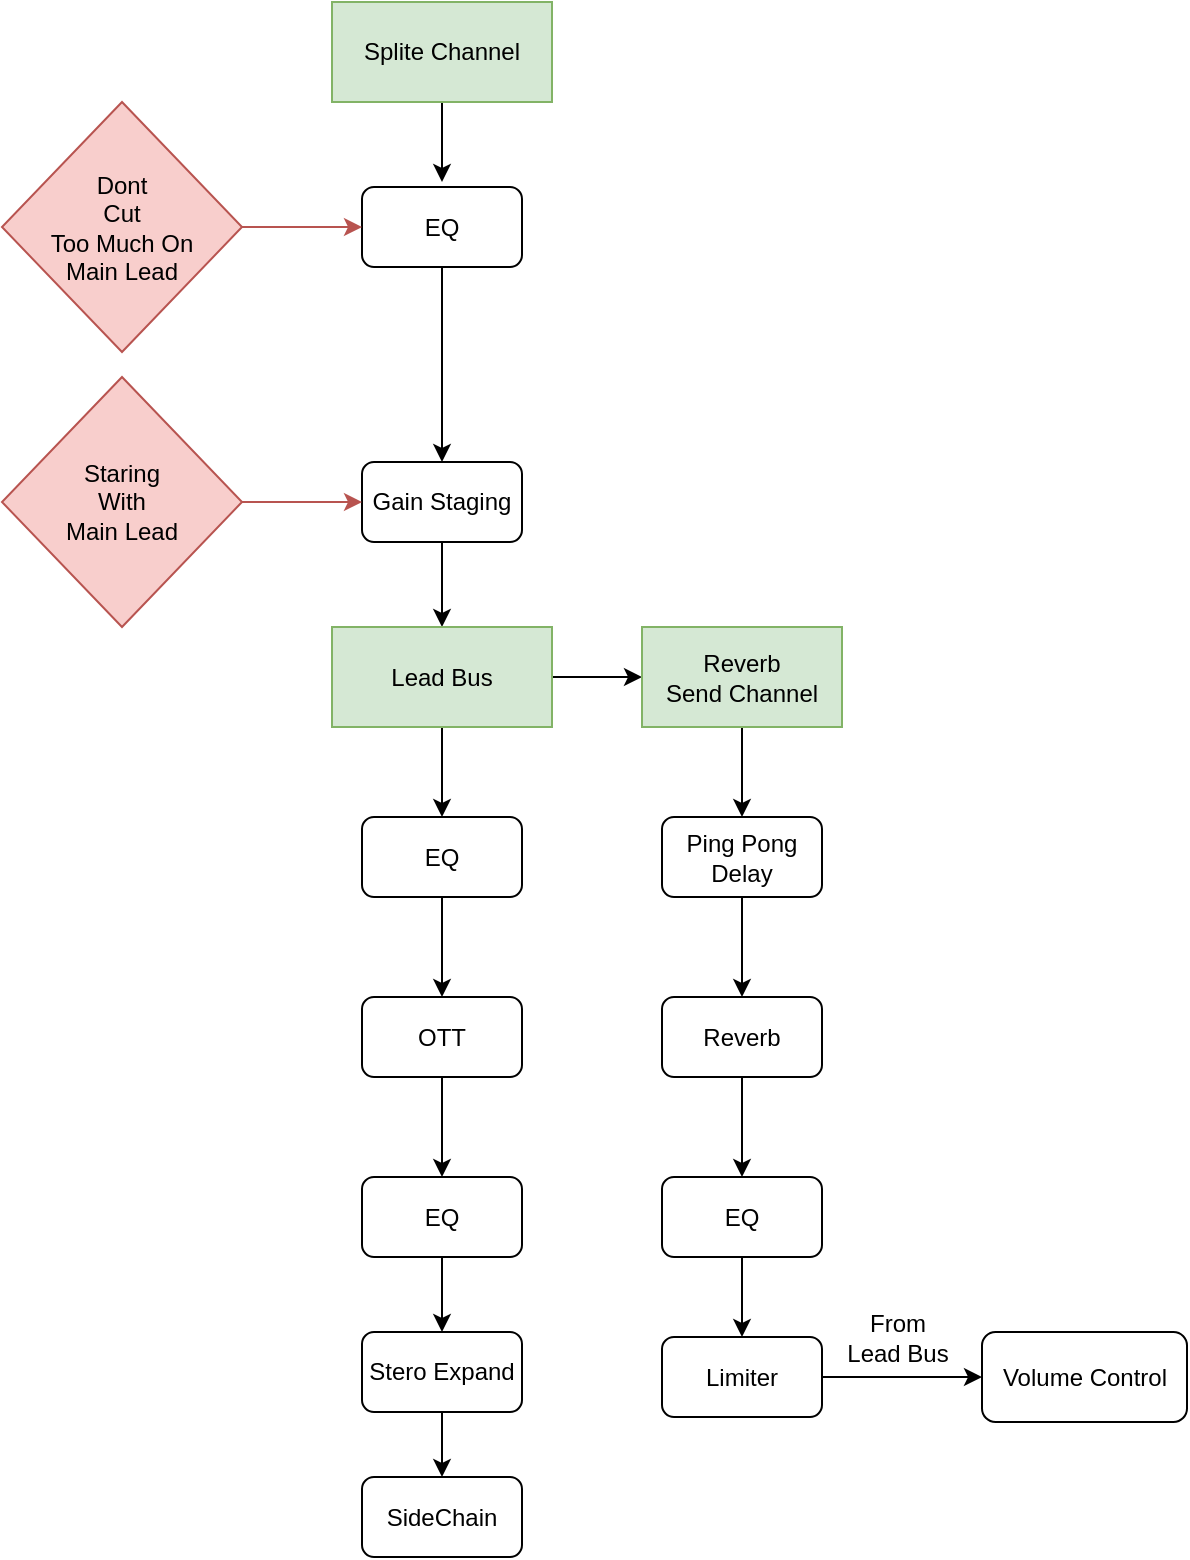 <mxfile version="13.6.9" type="github"><diagram id="Faa0M8up7OqQlo_6B9zI" name="Page-1"><mxGraphModel dx="731" dy="459" grid="1" gridSize="10" guides="1" tooltips="1" connect="1" arrows="1" fold="1" page="1" pageScale="1" pageWidth="827" pageHeight="1169" math="0" shadow="0"><root><mxCell id="0"/><mxCell id="1" parent="0"/><mxCell id="64oR0bPsaAjInLj9MCpX-5" style="edgeStyle=orthogonalEdgeStyle;rounded=0;orthogonalLoop=1;jettySize=auto;html=1;" parent="1" source="64oR0bPsaAjInLj9MCpX-1" target="64oR0bPsaAjInLj9MCpX-4" edge="1"><mxGeometry relative="1" as="geometry"/></mxCell><mxCell id="64oR0bPsaAjInLj9MCpX-1" value="EQ" style="rounded=1;whiteSpace=wrap;html=1;" parent="1" vertex="1"><mxGeometry x="200" y="402.5" width="80" height="40" as="geometry"/></mxCell><mxCell id="64oR0bPsaAjInLj9MCpX-20" style="edgeStyle=orthogonalEdgeStyle;rounded=0;orthogonalLoop=1;jettySize=auto;html=1;entryX=0.5;entryY=0;entryDx=0;entryDy=0;" parent="1" source="64oR0bPsaAjInLj9MCpX-4" edge="1"><mxGeometry relative="1" as="geometry"><mxPoint x="240" y="622.5" as="targetPoint"/></mxGeometry></mxCell><mxCell id="64oR0bPsaAjInLj9MCpX-4" value="Gain Staging" style="rounded=1;whiteSpace=wrap;html=1;" parent="1" vertex="1"><mxGeometry x="200" y="540" width="80" height="40" as="geometry"/></mxCell><mxCell id="64oR0bPsaAjInLj9MCpX-7" style="edgeStyle=orthogonalEdgeStyle;rounded=0;orthogonalLoop=1;jettySize=auto;html=1;entryX=0;entryY=0.5;entryDx=0;entryDy=0;fillColor=#f8cecc;strokeColor=#b85450;" parent="1" source="64oR0bPsaAjInLj9MCpX-6" target="64oR0bPsaAjInLj9MCpX-4" edge="1"><mxGeometry relative="1" as="geometry"/></mxCell><mxCell id="64oR0bPsaAjInLj9MCpX-6" value="Staring&lt;br&gt;With&lt;br&gt;Main Lead" style="rhombus;whiteSpace=wrap;html=1;fillColor=#f8cecc;strokeColor=#b85450;" parent="1" vertex="1"><mxGeometry x="20" y="497.5" width="120" height="125" as="geometry"/></mxCell><mxCell id="64oR0bPsaAjInLj9MCpX-9" style="edgeStyle=orthogonalEdgeStyle;rounded=0;orthogonalLoop=1;jettySize=auto;html=1;fillColor=#f8cecc;strokeColor=#b85450;" parent="1" source="64oR0bPsaAjInLj9MCpX-8" target="64oR0bPsaAjInLj9MCpX-1" edge="1"><mxGeometry relative="1" as="geometry"/></mxCell><mxCell id="64oR0bPsaAjInLj9MCpX-8" value="Dont&lt;br&gt;Cut&lt;br&gt;Too Much On&lt;br&gt;Main Lead" style="rhombus;whiteSpace=wrap;html=1;fillColor=#f8cecc;strokeColor=#b85450;" parent="1" vertex="1"><mxGeometry x="20" y="360" width="120" height="125" as="geometry"/></mxCell><mxCell id="64oR0bPsaAjInLj9MCpX-25" style="edgeStyle=orthogonalEdgeStyle;rounded=0;orthogonalLoop=1;jettySize=auto;html=1;" parent="1" source="64oR0bPsaAjInLj9MCpX-10" edge="1"><mxGeometry relative="1" as="geometry"><mxPoint x="240" y="807.5" as="targetPoint"/></mxGeometry></mxCell><mxCell id="64oR0bPsaAjInLj9MCpX-10" value="EQ" style="rounded=1;whiteSpace=wrap;html=1;" parent="1" vertex="1"><mxGeometry x="200" y="717.5" width="80" height="40" as="geometry"/></mxCell><mxCell id="64oR0bPsaAjInLj9MCpX-15" style="edgeStyle=orthogonalEdgeStyle;rounded=0;orthogonalLoop=1;jettySize=auto;html=1;" parent="1" source="64oR0bPsaAjInLj9MCpX-14" edge="1"><mxGeometry relative="1" as="geometry"><mxPoint x="240" y="400" as="targetPoint"/></mxGeometry></mxCell><mxCell id="64oR0bPsaAjInLj9MCpX-14" value="Splite Channel" style="rounded=0;whiteSpace=wrap;html=1;fillColor=#d5e8d4;strokeColor=#82b366;" parent="1" vertex="1"><mxGeometry x="185" y="310" width="110" height="50" as="geometry"/></mxCell><mxCell id="64oR0bPsaAjInLj9MCpX-56" style="edgeStyle=orthogonalEdgeStyle;rounded=0;orthogonalLoop=1;jettySize=auto;html=1;entryX=0.5;entryY=0;entryDx=0;entryDy=0;" parent="1" source="64oR0bPsaAjInLj9MCpX-27" target="64oR0bPsaAjInLj9MCpX-34" edge="1"><mxGeometry relative="1" as="geometry"/></mxCell><mxCell id="64oR0bPsaAjInLj9MCpX-27" value="OTT" style="rounded=1;whiteSpace=wrap;html=1;" parent="1" vertex="1"><mxGeometry x="200" y="807.5" width="80" height="40" as="geometry"/></mxCell><mxCell id="64oR0bPsaAjInLj9MCpX-32" style="edgeStyle=orthogonalEdgeStyle;rounded=0;orthogonalLoop=1;jettySize=auto;html=1;entryX=0.5;entryY=0;entryDx=0;entryDy=0;" parent="1" source="64oR0bPsaAjInLj9MCpX-29" target="64oR0bPsaAjInLj9MCpX-10" edge="1"><mxGeometry relative="1" as="geometry"/></mxCell><mxCell id="64oR0bPsaAjInLj9MCpX-52" style="edgeStyle=orthogonalEdgeStyle;rounded=0;orthogonalLoop=1;jettySize=auto;html=1;entryX=0;entryY=0.5;entryDx=0;entryDy=0;" parent="1" source="64oR0bPsaAjInLj9MCpX-29" target="64oR0bPsaAjInLj9MCpX-51" edge="1"><mxGeometry relative="1" as="geometry"/></mxCell><mxCell id="64oR0bPsaAjInLj9MCpX-29" value="Lead Bus" style="rounded=0;whiteSpace=wrap;html=1;fillColor=#d5e8d4;strokeColor=#82b366;" parent="1" vertex="1"><mxGeometry x="185" y="622.5" width="110" height="50" as="geometry"/></mxCell><mxCell id="oUm6JhOP6bCtAG8IZpWP-4" style="edgeStyle=orthogonalEdgeStyle;rounded=0;orthogonalLoop=1;jettySize=auto;html=1;entryX=0.5;entryY=0;entryDx=0;entryDy=0;" parent="1" source="64oR0bPsaAjInLj9MCpX-34" target="oUm6JhOP6bCtAG8IZpWP-3" edge="1"><mxGeometry relative="1" as="geometry"/></mxCell><mxCell id="64oR0bPsaAjInLj9MCpX-34" value="EQ" style="rounded=1;whiteSpace=wrap;html=1;" parent="1" vertex="1"><mxGeometry x="200" y="897.5" width="80" height="40" as="geometry"/></mxCell><mxCell id="64oR0bPsaAjInLj9MCpX-59" style="edgeStyle=orthogonalEdgeStyle;rounded=0;orthogonalLoop=1;jettySize=auto;html=1;entryX=0.5;entryY=0;entryDx=0;entryDy=0;" parent="1" source="64oR0bPsaAjInLj9MCpX-38" target="64oR0bPsaAjInLj9MCpX-40" edge="1"><mxGeometry relative="1" as="geometry"/></mxCell><mxCell id="64oR0bPsaAjInLj9MCpX-38" value="Ping Pong&lt;br&gt;Delay" style="rounded=1;whiteSpace=wrap;html=1;" parent="1" vertex="1"><mxGeometry x="350" y="717.5" width="80" height="40" as="geometry"/></mxCell><mxCell id="64oR0bPsaAjInLj9MCpX-61" style="edgeStyle=orthogonalEdgeStyle;rounded=0;orthogonalLoop=1;jettySize=auto;html=1;entryX=0.5;entryY=0;entryDx=0;entryDy=0;" parent="1" source="64oR0bPsaAjInLj9MCpX-40" target="64oR0bPsaAjInLj9MCpX-42" edge="1"><mxGeometry relative="1" as="geometry"/></mxCell><mxCell id="64oR0bPsaAjInLj9MCpX-40" value="Reverb" style="rounded=1;whiteSpace=wrap;html=1;" parent="1" vertex="1"><mxGeometry x="350" y="807.5" width="80" height="40" as="geometry"/></mxCell><mxCell id="64oR0bPsaAjInLj9MCpX-46" style="edgeStyle=orthogonalEdgeStyle;rounded=0;orthogonalLoop=1;jettySize=auto;html=1;" parent="1" source="64oR0bPsaAjInLj9MCpX-42" target="64oR0bPsaAjInLj9MCpX-44" edge="1"><mxGeometry relative="1" as="geometry"/></mxCell><mxCell id="64oR0bPsaAjInLj9MCpX-42" value="EQ" style="rounded=1;whiteSpace=wrap;html=1;" parent="1" vertex="1"><mxGeometry x="350" y="897.5" width="80" height="40" as="geometry"/></mxCell><mxCell id="64oR0bPsaAjInLj9MCpX-54" style="edgeStyle=orthogonalEdgeStyle;rounded=0;orthogonalLoop=1;jettySize=auto;html=1;" parent="1" source="64oR0bPsaAjInLj9MCpX-44" target="64oR0bPsaAjInLj9MCpX-48" edge="1"><mxGeometry relative="1" as="geometry"/></mxCell><mxCell id="64oR0bPsaAjInLj9MCpX-44" value="Limiter" style="rounded=1;whiteSpace=wrap;html=1;" parent="1" vertex="1"><mxGeometry x="350" y="977.5" width="80" height="40" as="geometry"/></mxCell><mxCell id="64oR0bPsaAjInLj9MCpX-48" value="Volume Control" style="rounded=1;whiteSpace=wrap;html=1;" parent="1" vertex="1"><mxGeometry x="510" y="975" width="102.5" height="45" as="geometry"/></mxCell><mxCell id="64oR0bPsaAjInLj9MCpX-57" style="edgeStyle=orthogonalEdgeStyle;rounded=0;orthogonalLoop=1;jettySize=auto;html=1;entryX=0.5;entryY=0;entryDx=0;entryDy=0;" parent="1" source="64oR0bPsaAjInLj9MCpX-51" target="64oR0bPsaAjInLj9MCpX-38" edge="1"><mxGeometry relative="1" as="geometry"/></mxCell><mxCell id="64oR0bPsaAjInLj9MCpX-51" value="Reverb &lt;br&gt;Send Channel" style="rounded=0;whiteSpace=wrap;html=1;fillColor=#d5e8d4;strokeColor=#82b366;" parent="1" vertex="1"><mxGeometry x="340" y="622.5" width="100" height="50" as="geometry"/></mxCell><mxCell id="64oR0bPsaAjInLj9MCpX-78" value="From&lt;br&gt;Lead Bus" style="text;html=1;strokeColor=none;fillColor=none;align=center;verticalAlign=middle;whiteSpace=wrap;rounded=0;" parent="1" vertex="1"><mxGeometry x="437.5" y="967.5" width="60" height="20" as="geometry"/></mxCell><mxCell id="dQsx9fxmxY3HzWBA3E5c-2" style="edgeStyle=orthogonalEdgeStyle;rounded=0;orthogonalLoop=1;jettySize=auto;html=1;entryX=0.5;entryY=0;entryDx=0;entryDy=0;" parent="1" source="oUm6JhOP6bCtAG8IZpWP-3" target="dQsx9fxmxY3HzWBA3E5c-1" edge="1"><mxGeometry relative="1" as="geometry"/></mxCell><mxCell id="oUm6JhOP6bCtAG8IZpWP-3" value="Stero Expand" style="rounded=1;whiteSpace=wrap;html=1;" parent="1" vertex="1"><mxGeometry x="200" y="975" width="80" height="40" as="geometry"/></mxCell><mxCell id="dQsx9fxmxY3HzWBA3E5c-1" value="SideChain" style="rounded=1;whiteSpace=wrap;html=1;" parent="1" vertex="1"><mxGeometry x="200" y="1047.5" width="80" height="40" as="geometry"/></mxCell></root></mxGraphModel></diagram></mxfile>